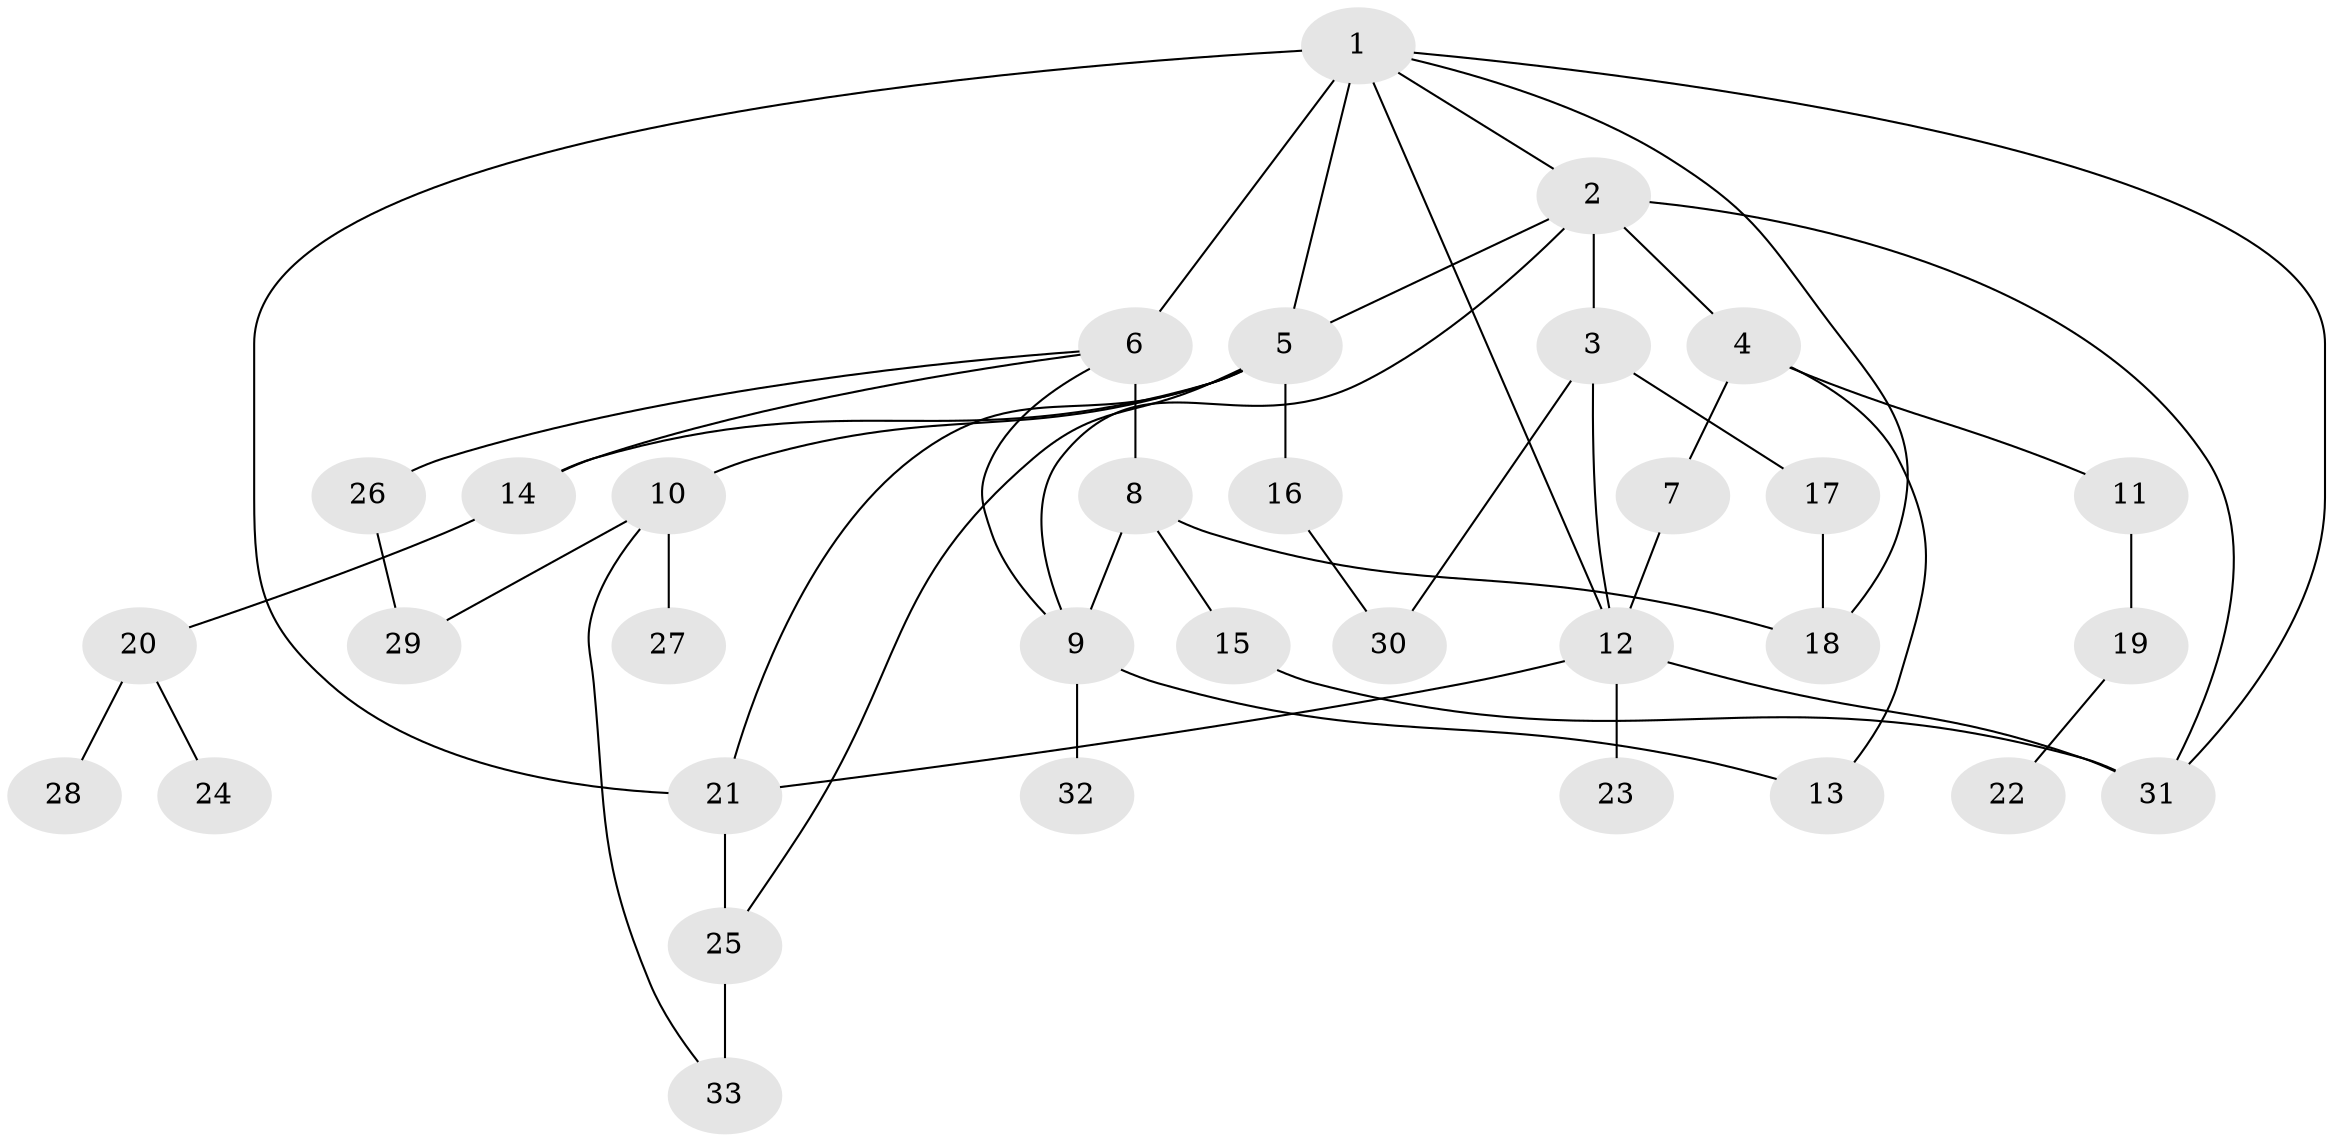 // original degree distribution, {9: 0.015151515151515152, 8: 0.030303030303030304, 4: 0.06060606060606061, 5: 0.045454545454545456, 11: 0.030303030303030304, 3: 0.10606060606060606, 2: 0.19696969696969696, 6: 0.045454545454545456, 1: 0.4696969696969697}
// Generated by graph-tools (version 1.1) at 2025/50/03/04/25 22:50:32]
// undirected, 33 vertices, 50 edges
graph export_dot {
  node [color=gray90,style=filled];
  1;
  2;
  3;
  4;
  5;
  6;
  7;
  8;
  9;
  10;
  11;
  12;
  13;
  14;
  15;
  16;
  17;
  18;
  19;
  20;
  21;
  22;
  23;
  24;
  25;
  26;
  27;
  28;
  29;
  30;
  31;
  32;
  33;
  1 -- 2 [weight=1.0];
  1 -- 5 [weight=1.0];
  1 -- 6 [weight=1.0];
  1 -- 12 [weight=1.0];
  1 -- 18 [weight=1.0];
  1 -- 21 [weight=2.0];
  1 -- 31 [weight=1.0];
  2 -- 3 [weight=2.0];
  2 -- 4 [weight=1.0];
  2 -- 5 [weight=1.0];
  2 -- 9 [weight=1.0];
  2 -- 31 [weight=1.0];
  3 -- 12 [weight=1.0];
  3 -- 17 [weight=1.0];
  3 -- 30 [weight=1.0];
  4 -- 7 [weight=1.0];
  4 -- 11 [weight=1.0];
  4 -- 13 [weight=1.0];
  5 -- 10 [weight=1.0];
  5 -- 14 [weight=1.0];
  5 -- 16 [weight=4.0];
  5 -- 21 [weight=1.0];
  5 -- 25 [weight=1.0];
  6 -- 8 [weight=5.0];
  6 -- 9 [weight=1.0];
  6 -- 14 [weight=1.0];
  6 -- 26 [weight=1.0];
  7 -- 12 [weight=1.0];
  8 -- 9 [weight=1.0];
  8 -- 15 [weight=1.0];
  8 -- 18 [weight=1.0];
  9 -- 13 [weight=1.0];
  9 -- 32 [weight=1.0];
  10 -- 27 [weight=1.0];
  10 -- 29 [weight=1.0];
  10 -- 33 [weight=1.0];
  11 -- 19 [weight=1.0];
  12 -- 21 [weight=1.0];
  12 -- 23 [weight=1.0];
  12 -- 31 [weight=2.0];
  14 -- 20 [weight=1.0];
  15 -- 31 [weight=1.0];
  16 -- 30 [weight=1.0];
  17 -- 18 [weight=4.0];
  19 -- 22 [weight=1.0];
  20 -- 24 [weight=1.0];
  20 -- 28 [weight=1.0];
  21 -- 25 [weight=1.0];
  25 -- 33 [weight=2.0];
  26 -- 29 [weight=1.0];
}
